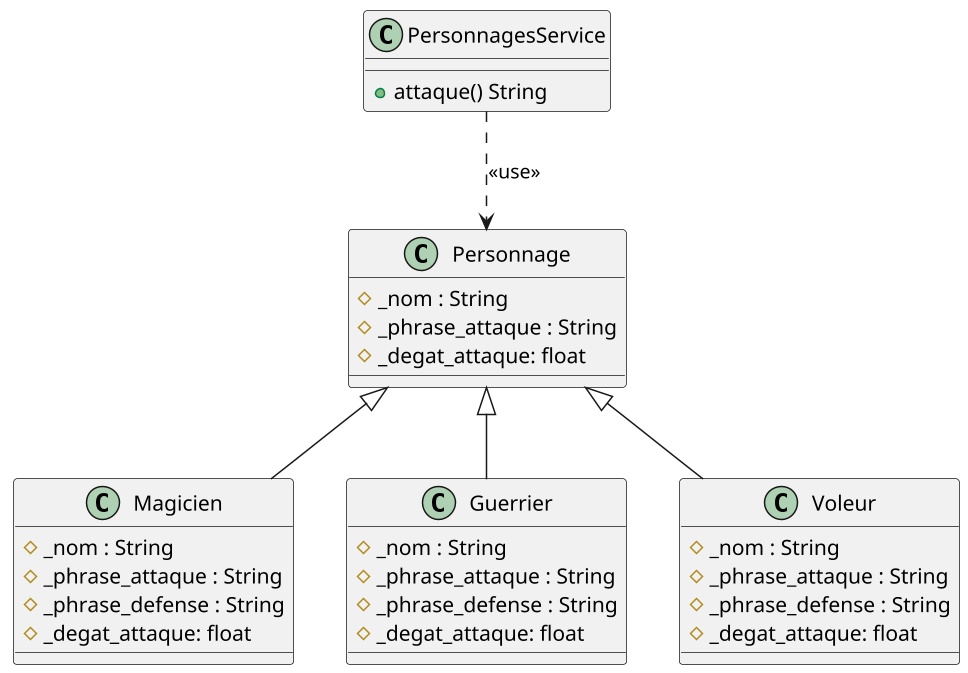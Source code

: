 @startuml
scale 1.5

class Personnage {
	#_nom : String
	#_phrase_attaque : String
	#_degat_attaque: float
	}

class PersonnagesService {
	+attaque() String
}

class Magicien {
	#_nom : String
	#_phrase_attaque : String
	#_phrase_defense : String
	#_degat_attaque: float 
}

class Guerrier {
	#_nom : String
	#_phrase_attaque : String
	#_phrase_defense : String
	#_degat_attaque: float   
}

class Voleur {
	#_nom : String
	#_phrase_attaque : String
	#_phrase_defense : String
	#_degat_attaque: float
}

PersonnagesService ..> Personnage : <<use>>
Personnage <|-- Magicien
Personnage <|-- Guerrier
Personnage <|-- Voleur
@enduml